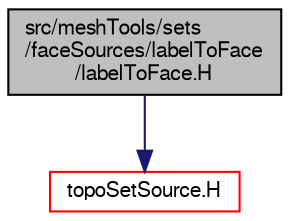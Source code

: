 digraph "src/meshTools/sets/faceSources/labelToFace/labelToFace.H"
{
  bgcolor="transparent";
  edge [fontname="FreeSans",fontsize="10",labelfontname="FreeSans",labelfontsize="10"];
  node [fontname="FreeSans",fontsize="10",shape=record];
  Node1 [label="src/meshTools/sets\l/faceSources/labelToFace\l/labelToFace.H",height=0.2,width=0.4,color="black", fillcolor="grey75", style="filled" fontcolor="black"];
  Node1 -> Node2 [color="midnightblue",fontsize="10",style="solid",fontname="FreeSans"];
  Node2 [label="topoSetSource.H",height=0.2,width=0.4,color="red",URL="$a07010.html"];
}
